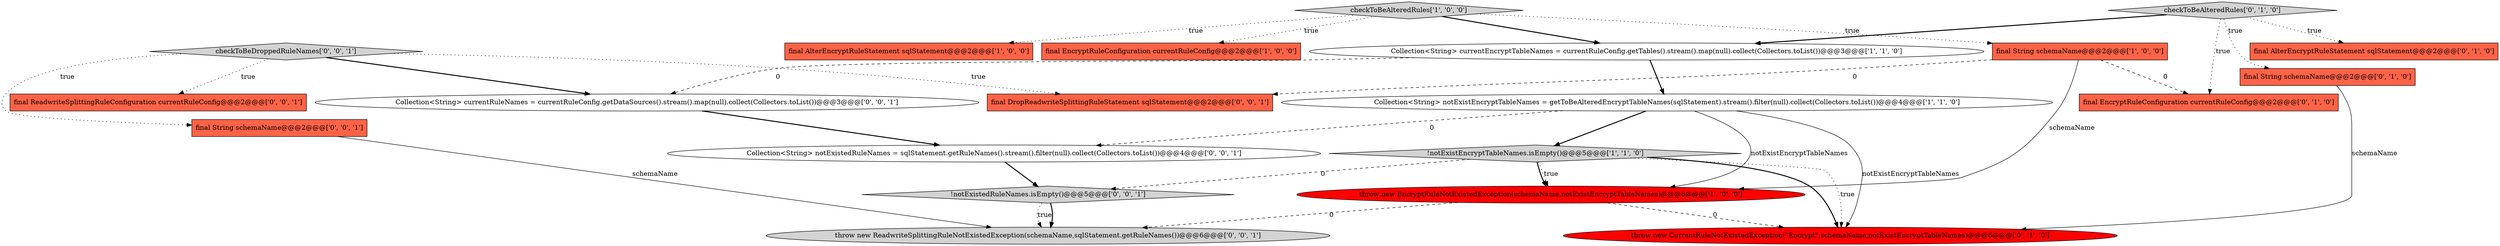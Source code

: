digraph {
18 [style = filled, label = "checkToBeDroppedRuleNames['0', '0', '1']", fillcolor = lightgray, shape = diamond image = "AAA0AAABBB3BBB"];
14 [style = filled, label = "Collection<String> currentRuleNames = currentRuleConfig.getDataSources().stream().map(null).collect(Collectors.toList())@@@3@@@['0', '0', '1']", fillcolor = white, shape = ellipse image = "AAA0AAABBB3BBB"];
13 [style = filled, label = "!notExistedRuleNames.isEmpty()@@@5@@@['0', '0', '1']", fillcolor = lightgray, shape = diamond image = "AAA0AAABBB3BBB"];
17 [style = filled, label = "final ReadwriteSplittingRuleConfiguration currentRuleConfig@@@2@@@['0', '0', '1']", fillcolor = tomato, shape = box image = "AAA0AAABBB3BBB"];
16 [style = filled, label = "throw new ReadwriteSplittingRuleNotExistedException(schemaName,sqlStatement.getRuleNames())@@@6@@@['0', '0', '1']", fillcolor = lightgray, shape = ellipse image = "AAA0AAABBB3BBB"];
3 [style = filled, label = "checkToBeAlteredRules['1', '0', '0']", fillcolor = lightgray, shape = diamond image = "AAA0AAABBB1BBB"];
10 [style = filled, label = "throw new CurrentRuleNotExistedException(\"Encrypt\",schemaName,notExistEncryptTableNames)@@@6@@@['0', '1', '0']", fillcolor = red, shape = ellipse image = "AAA1AAABBB2BBB"];
0 [style = filled, label = "Collection<String> notExistEncryptTableNames = getToBeAlteredEncryptTableNames(sqlStatement).stream().filter(null).collect(Collectors.toList())@@@4@@@['1', '1', '0']", fillcolor = white, shape = ellipse image = "AAA0AAABBB1BBB"];
12 [style = filled, label = "final EncryptRuleConfiguration currentRuleConfig@@@2@@@['0', '1', '0']", fillcolor = tomato, shape = box image = "AAA1AAABBB2BBB"];
7 [style = filled, label = "Collection<String> currentEncryptTableNames = currentRuleConfig.getTables().stream().map(null).collect(Collectors.toList())@@@3@@@['1', '1', '0']", fillcolor = white, shape = ellipse image = "AAA0AAABBB1BBB"];
15 [style = filled, label = "Collection<String> notExistedRuleNames = sqlStatement.getRuleNames().stream().filter(null).collect(Collectors.toList())@@@4@@@['0', '0', '1']", fillcolor = white, shape = ellipse image = "AAA0AAABBB3BBB"];
5 [style = filled, label = "final String schemaName@@@2@@@['1', '0', '0']", fillcolor = tomato, shape = box image = "AAA1AAABBB1BBB"];
11 [style = filled, label = "checkToBeAlteredRules['0', '1', '0']", fillcolor = lightgray, shape = diamond image = "AAA0AAABBB2BBB"];
6 [style = filled, label = "!notExistEncryptTableNames.isEmpty()@@@5@@@['1', '1', '0']", fillcolor = lightgray, shape = diamond image = "AAA0AAABBB1BBB"];
1 [style = filled, label = "final AlterEncryptRuleStatement sqlStatement@@@2@@@['1', '0', '0']", fillcolor = tomato, shape = box image = "AAA0AAABBB1BBB"];
9 [style = filled, label = "final String schemaName@@@2@@@['0', '1', '0']", fillcolor = tomato, shape = box image = "AAA0AAABBB2BBB"];
20 [style = filled, label = "final DropReadwriteSplittingRuleStatement sqlStatement@@@2@@@['0', '0', '1']", fillcolor = tomato, shape = box image = "AAA0AAABBB3BBB"];
4 [style = filled, label = "final EncryptRuleConfiguration currentRuleConfig@@@2@@@['1', '0', '0']", fillcolor = tomato, shape = box image = "AAA0AAABBB1BBB"];
8 [style = filled, label = "final AlterEncryptRuleStatement sqlStatement@@@2@@@['0', '1', '0']", fillcolor = tomato, shape = box image = "AAA0AAABBB2BBB"];
19 [style = filled, label = "final String schemaName@@@2@@@['0', '0', '1']", fillcolor = tomato, shape = box image = "AAA0AAABBB3BBB"];
2 [style = filled, label = "throw new EncryptRuleNotExistedException(schemaName,notExistEncryptTableNames)@@@6@@@['1', '0', '0']", fillcolor = red, shape = ellipse image = "AAA1AAABBB1BBB"];
19->16 [style = solid, label="schemaName"];
13->16 [style = dotted, label="true"];
15->13 [style = bold, label=""];
5->12 [style = dashed, label="0"];
0->6 [style = bold, label=""];
7->14 [style = dashed, label="0"];
11->12 [style = dotted, label="true"];
18->19 [style = dotted, label="true"];
3->4 [style = dotted, label="true"];
0->2 [style = solid, label="notExistEncryptTableNames"];
0->15 [style = dashed, label="0"];
11->9 [style = dotted, label="true"];
7->0 [style = bold, label=""];
18->20 [style = dotted, label="true"];
9->10 [style = solid, label="schemaName"];
13->16 [style = bold, label=""];
2->10 [style = dashed, label="0"];
5->20 [style = dashed, label="0"];
6->2 [style = bold, label=""];
0->10 [style = solid, label="notExistEncryptTableNames"];
6->10 [style = dotted, label="true"];
5->2 [style = solid, label="schemaName"];
6->2 [style = dotted, label="true"];
3->5 [style = dotted, label="true"];
6->13 [style = dashed, label="0"];
3->7 [style = bold, label=""];
2->16 [style = dashed, label="0"];
6->10 [style = bold, label=""];
11->8 [style = dotted, label="true"];
14->15 [style = bold, label=""];
18->17 [style = dotted, label="true"];
3->1 [style = dotted, label="true"];
18->14 [style = bold, label=""];
11->7 [style = bold, label=""];
}
